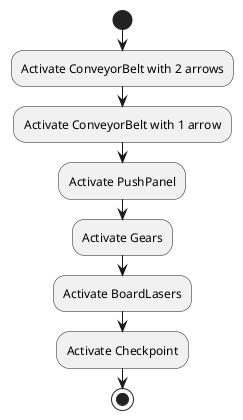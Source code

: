 @startuml
'https://plantuml.com/activity-diagram-beta

start
:Activate ConveyorBelt with 2 arrows;
:Activate ConveyorBelt with 1 arrow;
:Activate PushPanel;
:Activate Gears;
:Activate BoardLasers;
:Activate Checkpoint;
stop

@enduml
